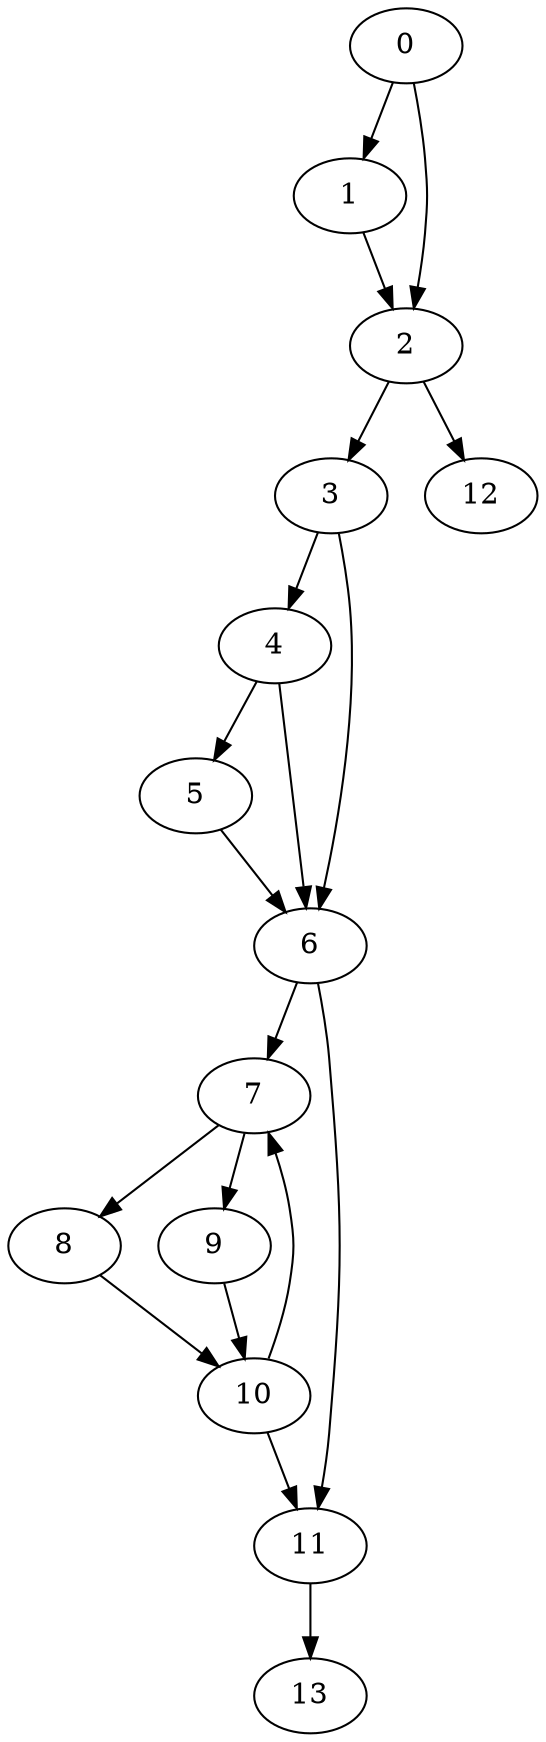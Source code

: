 digraph {
	0
	1
	2
	3
	4
	5
	6
	7
	8
	9
	10
	11
	12
	13
	1 -> 2
	0 -> 2
	2 -> 3
	2 -> 12
	0 -> 1
	4 -> 5
	8 -> 10
	9 -> 10
	11 -> 13
	3 -> 4
	6 -> 7
	10 -> 7
	7 -> 8
	7 -> 9
	5 -> 6
	3 -> 6
	4 -> 6
	6 -> 11
	10 -> 11
}
